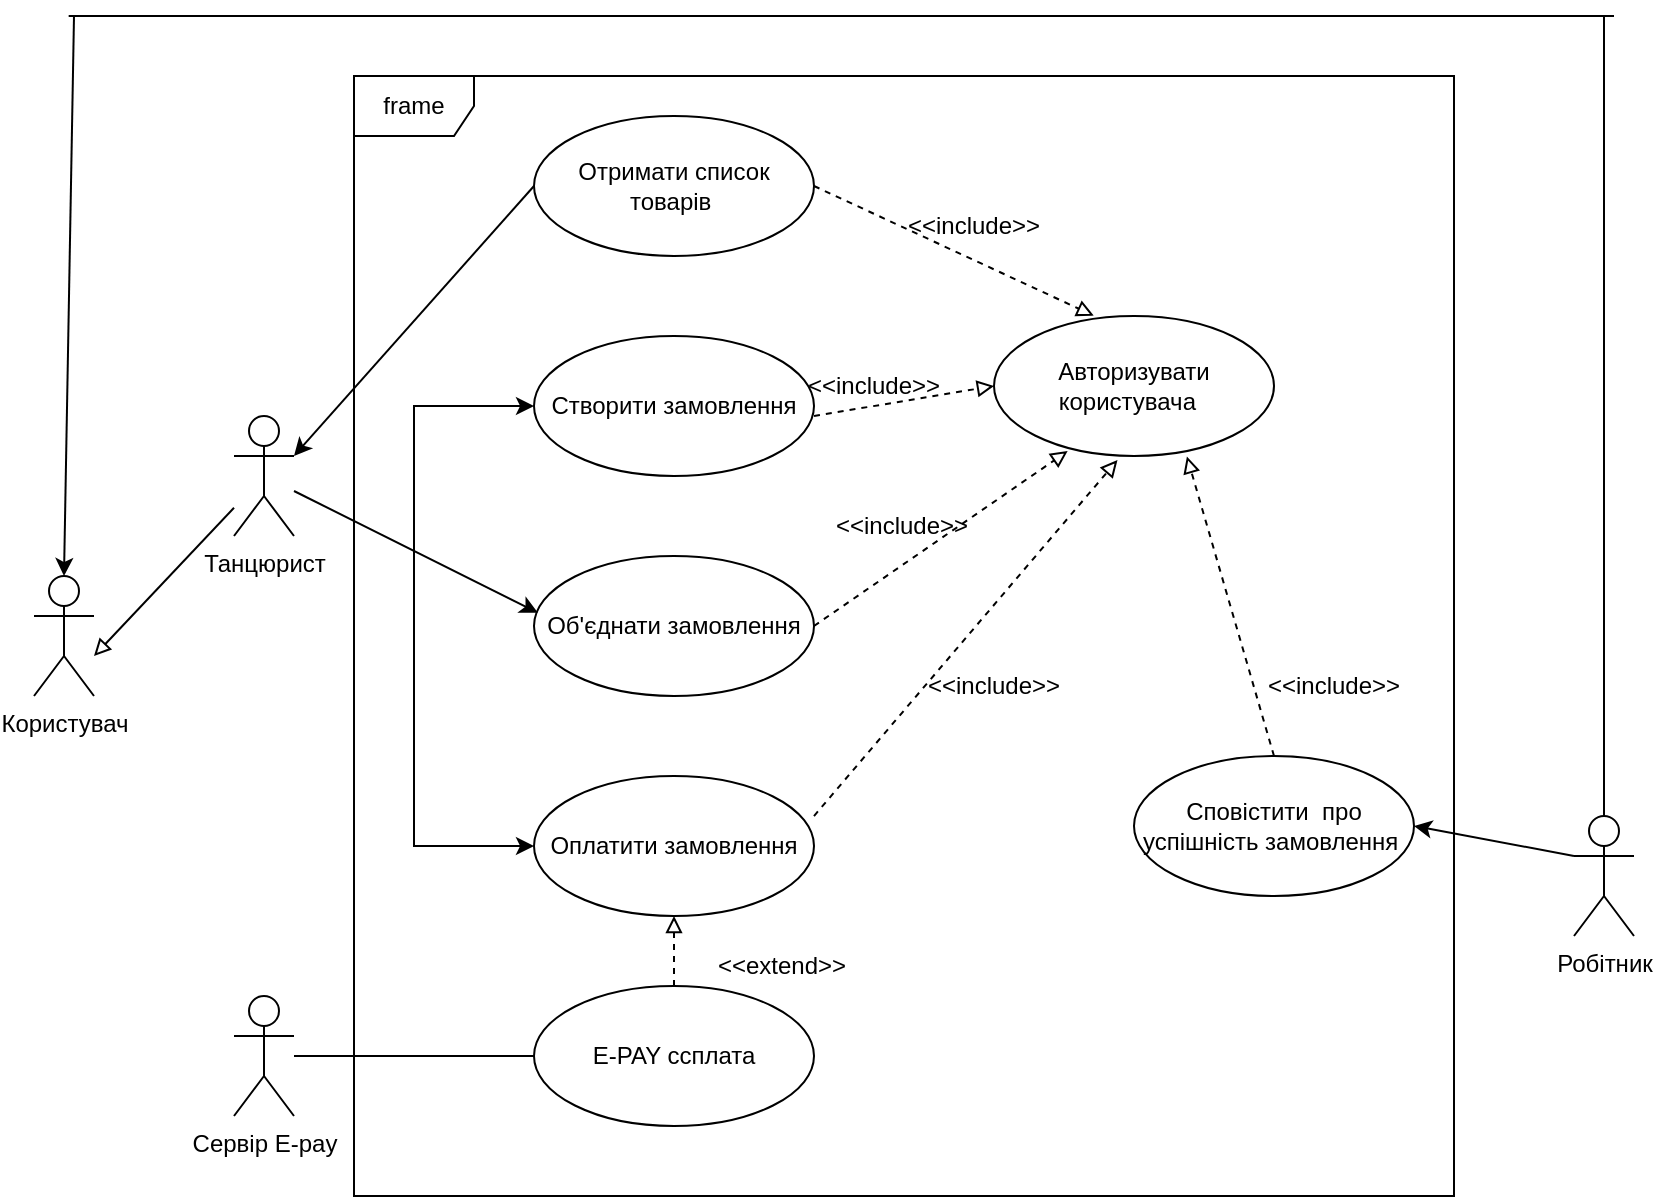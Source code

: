 <!--[if IE]><meta http-equiv="X-UA-Compatible" content="IE=5,IE=9" ><![endif]-->
<!DOCTYPE html>
<html>
<head>
<title>Копия UseCase</title>
<meta charset="utf-8"/>
</head>
<body><div class="mxgraph" style="max-width:100%;border:1px solid transparent;" data-mxgraph="{&quot;highlight&quot;:&quot;#0000ff&quot;,&quot;nav&quot;:true,&quot;resize&quot;:true,&quot;toolbar&quot;:&quot;zoom layers tags lightbox&quot;,&quot;edit&quot;:&quot;_blank&quot;,&quot;xml&quot;:&quot;&lt;mxfile host=\&quot;app.diagrams.net\&quot; modified=\&quot;2023-09-24T12:41:25.392Z\&quot; agent=\&quot;Mozilla/5.0 (Windows NT 10.0; Win64; x64) AppleWebKit/537.36 (KHTML, like Gecko) Chrome/116.0.0.0 Safari/537.36\&quot; etag=\&quot;X2xc1EU74aAH3UCJ1aea\&quot; version=\&quot;21.8.2\&quot; type=\&quot;google\&quot;&gt;\n  &lt;diagram id=\&quot;C5RBs43oDa-KdzZeNtuy\&quot; name=\&quot;Page-1\&quot;&gt;\n    &lt;mxGraphModel dx=\&quot;2048\&quot; dy=\&quot;648\&quot; grid=\&quot;1\&quot; gridSize=\&quot;10\&quot; guides=\&quot;1\&quot; tooltips=\&quot;1\&quot; connect=\&quot;1\&quot; arrows=\&quot;1\&quot; fold=\&quot;1\&quot; page=\&quot;1\&quot; pageScale=\&quot;1\&quot; pageWidth=\&quot;827\&quot; pageHeight=\&quot;1169\&quot; math=\&quot;0\&quot; shadow=\&quot;0\&quot;&gt;\n      &lt;root&gt;\n        &lt;mxCell id=\&quot;WIyWlLk6GJQsqaUBKTNV-0\&quot; /&gt;\n        &lt;mxCell id=\&quot;WIyWlLk6GJQsqaUBKTNV-1\&quot; parent=\&quot;WIyWlLk6GJQsqaUBKTNV-0\&quot; /&gt;\n        &lt;mxCell id=\&quot;HAlKXmDzrB93N0-EfDcC-2\&quot; value=\&quot;frame\&quot; style=\&quot;shape=umlFrame;whiteSpace=wrap;html=1;\&quot; parent=\&quot;WIyWlLk6GJQsqaUBKTNV-1\&quot; vertex=\&quot;1\&quot;&gt;\n          &lt;mxGeometry x=\&quot;170\&quot; y=\&quot;70\&quot; width=\&quot;550\&quot; height=\&quot;560\&quot; as=\&quot;geometry\&quot; /&gt;\n        &lt;/mxCell&gt;\n        &lt;mxCell id=\&quot;CDgEzL4hjjFftfpdbn9--22\&quot; style=\&quot;edgeStyle=orthogonalEdgeStyle;rounded=0;orthogonalLoop=1;jettySize=auto;html=1;exitX=0.5;exitY=0;exitDx=0;exitDy=0;exitPerimeter=0;endArrow=none;endFill=0;\&quot; edge=\&quot;1\&quot; parent=\&quot;WIyWlLk6GJQsqaUBKTNV-1\&quot; source=\&quot;HAlKXmDzrB93N0-EfDcC-0\&quot;&gt;\n          &lt;mxGeometry relative=\&quot;1\&quot; as=\&quot;geometry\&quot;&gt;\n            &lt;mxPoint x=\&quot;795\&quot; y=\&quot;40\&quot; as=\&quot;targetPoint\&quot; /&gt;\n          &lt;/mxGeometry&gt;\n        &lt;/mxCell&gt;\n        &lt;mxCell id=\&quot;HAlKXmDzrB93N0-EfDcC-0\&quot; value=\&quot;Робітник\&quot; style=\&quot;shape=umlActor;verticalLabelPosition=bottom;verticalAlign=top;html=1;\&quot; parent=\&quot;WIyWlLk6GJQsqaUBKTNV-1\&quot; vertex=\&quot;1\&quot;&gt;\n          &lt;mxGeometry x=\&quot;780\&quot; y=\&quot;440\&quot; width=\&quot;30\&quot; height=\&quot;60\&quot; as=\&quot;geometry\&quot; /&gt;\n        &lt;/mxCell&gt;\n        &lt;mxCell id=\&quot;HAlKXmDzrB93N0-EfDcC-1\&quot; value=\&quot;&amp;lt;font style=&amp;quot;vertical-align: inherit;&amp;quot;&amp;gt;&amp;lt;font style=&amp;quot;vertical-align: inherit;&amp;quot;&amp;gt;Отримати список товарів&amp;amp;nbsp;&amp;lt;/font&amp;gt;&amp;lt;/font&amp;gt;\&quot; style=\&quot;ellipse;whiteSpace=wrap;html=1;\&quot; parent=\&quot;WIyWlLk6GJQsqaUBKTNV-1\&quot; vertex=\&quot;1\&quot;&gt;\n          &lt;mxGeometry x=\&quot;260\&quot; y=\&quot;90\&quot; width=\&quot;140\&quot; height=\&quot;70\&quot; as=\&quot;geometry\&quot; /&gt;\n        &lt;/mxCell&gt;\n        &lt;mxCell id=\&quot;HAlKXmDzrB93N0-EfDcC-3\&quot; value=\&quot;Створити замовлення\&quot; style=\&quot;ellipse;whiteSpace=wrap;html=1;\&quot; parent=\&quot;WIyWlLk6GJQsqaUBKTNV-1\&quot; vertex=\&quot;1\&quot;&gt;\n          &lt;mxGeometry x=\&quot;260\&quot; y=\&quot;200\&quot; width=\&quot;140\&quot; height=\&quot;70\&quot; as=\&quot;geometry\&quot; /&gt;\n        &lt;/mxCell&gt;\n        &lt;mxCell id=\&quot;HAlKXmDzrB93N0-EfDcC-4\&quot; value=\&quot;Танцюрист\&quot; style=\&quot;shape=umlActor;verticalLabelPosition=bottom;verticalAlign=top;html=1;\&quot; parent=\&quot;WIyWlLk6GJQsqaUBKTNV-1\&quot; vertex=\&quot;1\&quot;&gt;\n          &lt;mxGeometry x=\&quot;110\&quot; y=\&quot;240\&quot; width=\&quot;30\&quot; height=\&quot;60\&quot; as=\&quot;geometry\&quot; /&gt;\n        &lt;/mxCell&gt;\n        &lt;mxCell id=\&quot;HAlKXmDzrB93N0-EfDcC-6\&quot; value=\&quot;Користувач\&quot; style=\&quot;shape=umlActor;verticalLabelPosition=bottom;verticalAlign=top;html=1;\&quot; parent=\&quot;WIyWlLk6GJQsqaUBKTNV-1\&quot; vertex=\&quot;1\&quot;&gt;\n          &lt;mxGeometry x=\&quot;10\&quot; y=\&quot;320\&quot; width=\&quot;30\&quot; height=\&quot;60\&quot; as=\&quot;geometry\&quot; /&gt;\n        &lt;/mxCell&gt;\n        &lt;mxCell id=\&quot;HAlKXmDzrB93N0-EfDcC-8\&quot; value=\&quot;Об&amp;#39;єднати замовлення\&quot; style=\&quot;ellipse;whiteSpace=wrap;html=1;\&quot; parent=\&quot;WIyWlLk6GJQsqaUBKTNV-1\&quot; vertex=\&quot;1\&quot;&gt;\n          &lt;mxGeometry x=\&quot;260\&quot; y=\&quot;310\&quot; width=\&quot;140\&quot; height=\&quot;70\&quot; as=\&quot;geometry\&quot; /&gt;\n        &lt;/mxCell&gt;\n        &lt;mxCell id=\&quot;CDgEzL4hjjFftfpdbn9--1\&quot; value=\&quot;\&quot; style=\&quot;endArrow=classic;html=1;rounded=0;exitX=0;exitY=0.5;exitDx=0;exitDy=0;entryX=1;entryY=0.333;entryDx=0;entryDy=0;entryPerimeter=0;\&quot; edge=\&quot;1\&quot; parent=\&quot;WIyWlLk6GJQsqaUBKTNV-1\&quot; source=\&quot;HAlKXmDzrB93N0-EfDcC-1\&quot; target=\&quot;HAlKXmDzrB93N0-EfDcC-4\&quot;&gt;\n          &lt;mxGeometry width=\&quot;50\&quot; height=\&quot;50\&quot; relative=\&quot;1\&quot; as=\&quot;geometry\&quot;&gt;\n            &lt;mxPoint x=\&quot;280\&quot; y=\&quot;240\&quot; as=\&quot;sourcePoint\&quot; /&gt;\n            &lt;mxPoint x=\&quot;330\&quot; y=\&quot;190\&quot; as=\&quot;targetPoint\&quot; /&gt;\n          &lt;/mxGeometry&gt;\n        &lt;/mxCell&gt;\n        &lt;mxCell id=\&quot;CDgEzL4hjjFftfpdbn9--2\&quot; value=\&quot;&amp;lt;font style=&amp;quot;vertical-align: inherit;&amp;quot;&amp;gt;&amp;lt;font style=&amp;quot;vertical-align: inherit;&amp;quot;&amp;gt;Авторизувати користувача&amp;amp;nbsp;&amp;amp;nbsp;&amp;lt;/font&amp;gt;&amp;lt;/font&amp;gt;\&quot; style=\&quot;ellipse;whiteSpace=wrap;html=1;\&quot; vertex=\&quot;1\&quot; parent=\&quot;WIyWlLk6GJQsqaUBKTNV-1\&quot;&gt;\n          &lt;mxGeometry x=\&quot;490\&quot; y=\&quot;190\&quot; width=\&quot;140\&quot; height=\&quot;70\&quot; as=\&quot;geometry\&quot; /&gt;\n        &lt;/mxCell&gt;\n        &lt;mxCell id=\&quot;CDgEzL4hjjFftfpdbn9--3\&quot; value=\&quot;\&quot; style=\&quot;endArrow=block;dashed=1;html=1;rounded=0;exitX=1;exitY=0.5;exitDx=0;exitDy=0;entryX=0.356;entryY=-0.003;entryDx=0;entryDy=0;entryPerimeter=0;startArrow=none;startFill=0;endFill=0;\&quot; edge=\&quot;1\&quot; parent=\&quot;WIyWlLk6GJQsqaUBKTNV-1\&quot; source=\&quot;HAlKXmDzrB93N0-EfDcC-1\&quot; target=\&quot;CDgEzL4hjjFftfpdbn9--2\&quot;&gt;\n          &lt;mxGeometry width=\&quot;50\&quot; height=\&quot;50\&quot; relative=\&quot;1\&quot; as=\&quot;geometry\&quot;&gt;\n            &lt;mxPoint x=\&quot;410\&quot; y=\&quot;240\&quot; as=\&quot;sourcePoint\&quot; /&gt;\n            &lt;mxPoint x=\&quot;460\&quot; y=\&quot;190\&quot; as=\&quot;targetPoint\&quot; /&gt;\n          &lt;/mxGeometry&gt;\n        &lt;/mxCell&gt;\n        &lt;mxCell id=\&quot;CDgEzL4hjjFftfpdbn9--4\&quot; value=\&quot;Оплатити замовлення\&quot; style=\&quot;ellipse;whiteSpace=wrap;html=1;\&quot; vertex=\&quot;1\&quot; parent=\&quot;WIyWlLk6GJQsqaUBKTNV-1\&quot;&gt;\n          &lt;mxGeometry x=\&quot;260\&quot; y=\&quot;420\&quot; width=\&quot;140\&quot; height=\&quot;70\&quot; as=\&quot;geometry\&quot; /&gt;\n        &lt;/mxCell&gt;\n        &lt;mxCell id=\&quot;CDgEzL4hjjFftfpdbn9--5\&quot; value=\&quot;\&quot; style=\&quot;endArrow=classic;html=1;rounded=0;exitX=0;exitY=0.5;exitDx=0;exitDy=0;entryX=0;entryY=0.5;entryDx=0;entryDy=0;startArrow=classic;startFill=1;\&quot; edge=\&quot;1\&quot; parent=\&quot;WIyWlLk6GJQsqaUBKTNV-1\&quot; source=\&quot;CDgEzL4hjjFftfpdbn9--4\&quot; target=\&quot;HAlKXmDzrB93N0-EfDcC-3\&quot;&gt;\n          &lt;mxGeometry width=\&quot;50\&quot; height=\&quot;50\&quot; relative=\&quot;1\&quot; as=\&quot;geometry\&quot;&gt;\n            &lt;mxPoint x=\&quot;260\&quot; y=\&quot;350\&quot; as=\&quot;sourcePoint\&quot; /&gt;\n            &lt;mxPoint x=\&quot;310\&quot; y=\&quot;300\&quot; as=\&quot;targetPoint\&quot; /&gt;\n            &lt;Array as=\&quot;points\&quot;&gt;\n              &lt;mxPoint x=\&quot;200\&quot; y=\&quot;455\&quot; /&gt;\n              &lt;mxPoint x=\&quot;200\&quot; y=\&quot;235\&quot; /&gt;\n            &lt;/Array&gt;\n          &lt;/mxGeometry&gt;\n        &lt;/mxCell&gt;\n        &lt;mxCell id=\&quot;CDgEzL4hjjFftfpdbn9--7\&quot; value=\&quot;\&quot; style=\&quot;endArrow=classic;html=1;rounded=0;entryX=0.014;entryY=0.406;entryDx=0;entryDy=0;entryPerimeter=0;\&quot; edge=\&quot;1\&quot; parent=\&quot;WIyWlLk6GJQsqaUBKTNV-1\&quot; source=\&quot;HAlKXmDzrB93N0-EfDcC-4\&quot; target=\&quot;HAlKXmDzrB93N0-EfDcC-8\&quot;&gt;\n          &lt;mxGeometry width=\&quot;50\&quot; height=\&quot;50\&quot; relative=\&quot;1\&quot; as=\&quot;geometry\&quot;&gt;\n            &lt;mxPoint x=\&quot;260\&quot; y=\&quot;350\&quot; as=\&quot;sourcePoint\&quot; /&gt;\n            &lt;mxPoint x=\&quot;310\&quot; y=\&quot;300\&quot; as=\&quot;targetPoint\&quot; /&gt;\n          &lt;/mxGeometry&gt;\n        &lt;/mxCell&gt;\n        &lt;mxCell id=\&quot;CDgEzL4hjjFftfpdbn9--8\&quot; value=\&quot;\&quot; style=\&quot;endArrow=block;dashed=1;html=1;rounded=0;entryX=0.263;entryY=0.965;entryDx=0;entryDy=0;entryPerimeter=0;exitX=1;exitY=0.5;exitDx=0;exitDy=0;startArrow=none;startFill=0;endFill=0;\&quot; edge=\&quot;1\&quot; parent=\&quot;WIyWlLk6GJQsqaUBKTNV-1\&quot; source=\&quot;HAlKXmDzrB93N0-EfDcC-8\&quot; target=\&quot;CDgEzL4hjjFftfpdbn9--2\&quot;&gt;\n          &lt;mxGeometry width=\&quot;50\&quot; height=\&quot;50\&quot; relative=\&quot;1\&quot; as=\&quot;geometry\&quot;&gt;\n            &lt;mxPoint x=\&quot;400\&quot; y=\&quot;350\&quot; as=\&quot;sourcePoint\&quot; /&gt;\n            &lt;mxPoint x=\&quot;450\&quot; y=\&quot;300\&quot; as=\&quot;targetPoint\&quot; /&gt;\n          &lt;/mxGeometry&gt;\n        &lt;/mxCell&gt;\n        &lt;mxCell id=\&quot;CDgEzL4hjjFftfpdbn9--9\&quot; value=\&quot;\&quot; style=\&quot;endArrow=block;dashed=1;html=1;rounded=0;entryX=0;entryY=0.5;entryDx=0;entryDy=0;endFill=0;\&quot; edge=\&quot;1\&quot; parent=\&quot;WIyWlLk6GJQsqaUBKTNV-1\&quot; target=\&quot;CDgEzL4hjjFftfpdbn9--2\&quot;&gt;\n          &lt;mxGeometry width=\&quot;50\&quot; height=\&quot;50\&quot; relative=\&quot;1\&quot; as=\&quot;geometry\&quot;&gt;\n            &lt;mxPoint x=\&quot;400\&quot; y=\&quot;240\&quot; as=\&quot;sourcePoint\&quot; /&gt;\n            &lt;mxPoint x=\&quot;450\&quot; y=\&quot;300\&quot; as=\&quot;targetPoint\&quot; /&gt;\n          &lt;/mxGeometry&gt;\n        &lt;/mxCell&gt;\n        &lt;mxCell id=\&quot;CDgEzL4hjjFftfpdbn9--10\&quot; value=\&quot;\&quot; style=\&quot;endArrow=block;dashed=1;html=1;rounded=0;exitX=1;exitY=0.286;exitDx=0;exitDy=0;exitPerimeter=0;entryX=0.441;entryY=1.029;entryDx=0;entryDy=0;entryPerimeter=0;endFill=0;\&quot; edge=\&quot;1\&quot; parent=\&quot;WIyWlLk6GJQsqaUBKTNV-1\&quot; source=\&quot;CDgEzL4hjjFftfpdbn9--4\&quot; target=\&quot;CDgEzL4hjjFftfpdbn9--2\&quot;&gt;\n          &lt;mxGeometry width=\&quot;50\&quot; height=\&quot;50\&quot; relative=\&quot;1\&quot; as=\&quot;geometry\&quot;&gt;\n            &lt;mxPoint x=\&quot;400\&quot; y=\&quot;350\&quot; as=\&quot;sourcePoint\&quot; /&gt;\n            &lt;mxPoint x=\&quot;450\&quot; y=\&quot;300\&quot; as=\&quot;targetPoint\&quot; /&gt;\n          &lt;/mxGeometry&gt;\n        &lt;/mxCell&gt;\n        &lt;mxCell id=\&quot;CDgEzL4hjjFftfpdbn9--11\&quot; value=\&quot;&amp;amp;lt;&amp;amp;lt;include&amp;amp;gt;&amp;amp;gt;\&quot; style=\&quot;text;html=1;strokeColor=none;fillColor=none;align=center;verticalAlign=middle;whiteSpace=wrap;rounded=0;\&quot; vertex=\&quot;1\&quot; parent=\&quot;WIyWlLk6GJQsqaUBKTNV-1\&quot;&gt;\n          &lt;mxGeometry x=\&quot;450\&quot; y=\&quot;130\&quot; width=\&quot;60\&quot; height=\&quot;30\&quot; as=\&quot;geometry\&quot; /&gt;\n        &lt;/mxCell&gt;\n        &lt;mxCell id=\&quot;CDgEzL4hjjFftfpdbn9--12\&quot; value=\&quot;&amp;amp;lt;&amp;amp;lt;include&amp;amp;gt;&amp;amp;gt;\&quot; style=\&quot;text;html=1;strokeColor=none;fillColor=none;align=center;verticalAlign=middle;whiteSpace=wrap;rounded=0;\&quot; vertex=\&quot;1\&quot; parent=\&quot;WIyWlLk6GJQsqaUBKTNV-1\&quot;&gt;\n          &lt;mxGeometry x=\&quot;400\&quot; y=\&quot;210\&quot; width=\&quot;60\&quot; height=\&quot;30\&quot; as=\&quot;geometry\&quot; /&gt;\n        &lt;/mxCell&gt;\n        &lt;mxCell id=\&quot;CDgEzL4hjjFftfpdbn9--13\&quot; value=\&quot;&amp;amp;lt;&amp;amp;lt;include&amp;amp;gt;&amp;amp;gt;\&quot; style=\&quot;text;html=1;strokeColor=none;fillColor=none;align=center;verticalAlign=middle;whiteSpace=wrap;rounded=0;\&quot; vertex=\&quot;1\&quot; parent=\&quot;WIyWlLk6GJQsqaUBKTNV-1\&quot;&gt;\n          &lt;mxGeometry x=\&quot;414\&quot; y=\&quot;280\&quot; width=\&quot;60\&quot; height=\&quot;30\&quot; as=\&quot;geometry\&quot; /&gt;\n        &lt;/mxCell&gt;\n        &lt;mxCell id=\&quot;CDgEzL4hjjFftfpdbn9--14\&quot; value=\&quot;&amp;amp;lt;&amp;amp;lt;include&amp;amp;gt;&amp;amp;gt;\&quot; style=\&quot;text;html=1;strokeColor=none;fillColor=none;align=center;verticalAlign=middle;whiteSpace=wrap;rounded=0;\&quot; vertex=\&quot;1\&quot; parent=\&quot;WIyWlLk6GJQsqaUBKTNV-1\&quot;&gt;\n          &lt;mxGeometry x=\&quot;460\&quot; y=\&quot;360\&quot; width=\&quot;60\&quot; height=\&quot;30\&quot; as=\&quot;geometry\&quot; /&gt;\n        &lt;/mxCell&gt;\n        &lt;mxCell id=\&quot;CDgEzL4hjjFftfpdbn9--15\&quot; value=\&quot;Сповістити&amp;amp;nbsp; про успішність замовлення&amp;amp;nbsp;\&quot; style=\&quot;ellipse;whiteSpace=wrap;html=1;\&quot; vertex=\&quot;1\&quot; parent=\&quot;WIyWlLk6GJQsqaUBKTNV-1\&quot;&gt;\n          &lt;mxGeometry x=\&quot;560\&quot; y=\&quot;410\&quot; width=\&quot;140\&quot; height=\&quot;70\&quot; as=\&quot;geometry\&quot; /&gt;\n        &lt;/mxCell&gt;\n        &lt;mxCell id=\&quot;CDgEzL4hjjFftfpdbn9--16\&quot; value=\&quot;\&quot; style=\&quot;endArrow=block;dashed=1;html=1;rounded=0;exitX=0.5;exitY=0;exitDx=0;exitDy=0;entryX=0.689;entryY=1.003;entryDx=0;entryDy=0;entryPerimeter=0;endFill=0;\&quot; edge=\&quot;1\&quot; parent=\&quot;WIyWlLk6GJQsqaUBKTNV-1\&quot; source=\&quot;CDgEzL4hjjFftfpdbn9--15\&quot; target=\&quot;CDgEzL4hjjFftfpdbn9--2\&quot;&gt;\n          &lt;mxGeometry width=\&quot;50\&quot; height=\&quot;50\&quot; relative=\&quot;1\&quot; as=\&quot;geometry\&quot;&gt;\n            &lt;mxPoint x=\&quot;680\&quot; y=\&quot;370\&quot; as=\&quot;sourcePoint\&quot; /&gt;\n            &lt;mxPoint x=\&quot;730\&quot; y=\&quot;320\&quot; as=\&quot;targetPoint\&quot; /&gt;\n          &lt;/mxGeometry&gt;\n        &lt;/mxCell&gt;\n        &lt;mxCell id=\&quot;CDgEzL4hjjFftfpdbn9--17\&quot; value=\&quot;&amp;amp;lt;&amp;amp;lt;include&amp;amp;gt;&amp;amp;gt;\&quot; style=\&quot;text;html=1;strokeColor=none;fillColor=none;align=center;verticalAlign=middle;whiteSpace=wrap;rounded=0;\&quot; vertex=\&quot;1\&quot; parent=\&quot;WIyWlLk6GJQsqaUBKTNV-1\&quot;&gt;\n          &lt;mxGeometry x=\&quot;630\&quot; y=\&quot;360\&quot; width=\&quot;60\&quot; height=\&quot;30\&quot; as=\&quot;geometry\&quot; /&gt;\n        &lt;/mxCell&gt;\n        &lt;mxCell id=\&quot;CDgEzL4hjjFftfpdbn9--18\&quot; value=\&quot;\&quot; style=\&quot;endArrow=classic;html=1;rounded=0;exitX=0;exitY=0.333;exitDx=0;exitDy=0;exitPerimeter=0;entryX=1;entryY=0.5;entryDx=0;entryDy=0;\&quot; edge=\&quot;1\&quot; parent=\&quot;WIyWlLk6GJQsqaUBKTNV-1\&quot; source=\&quot;HAlKXmDzrB93N0-EfDcC-0\&quot; target=\&quot;CDgEzL4hjjFftfpdbn9--15\&quot;&gt;\n          &lt;mxGeometry width=\&quot;50\&quot; height=\&quot;50\&quot; relative=\&quot;1\&quot; as=\&quot;geometry\&quot;&gt;\n            &lt;mxPoint x=\&quot;690\&quot; y=\&quot;370\&quot; as=\&quot;sourcePoint\&quot; /&gt;\n            &lt;mxPoint x=\&quot;740\&quot; y=\&quot;320\&quot; as=\&quot;targetPoint\&quot; /&gt;\n          &lt;/mxGeometry&gt;\n        &lt;/mxCell&gt;\n        &lt;mxCell id=\&quot;CDgEzL4hjjFftfpdbn9--21\&quot; value=\&quot;\&quot; style=\&quot;endArrow=none;html=1;rounded=0;startArrow=block;startFill=0;\&quot; edge=\&quot;1\&quot; parent=\&quot;WIyWlLk6GJQsqaUBKTNV-1\&quot; target=\&quot;HAlKXmDzrB93N0-EfDcC-4\&quot;&gt;\n          &lt;mxGeometry width=\&quot;50\&quot; height=\&quot;50\&quot; relative=\&quot;1\&quot; as=\&quot;geometry\&quot;&gt;\n            &lt;mxPoint x=\&quot;40\&quot; y=\&quot;360\&quot; as=\&quot;sourcePoint\&quot; /&gt;\n            &lt;mxPoint x=\&quot;80\&quot; y=\&quot;320\&quot; as=\&quot;targetPoint\&quot; /&gt;\n          &lt;/mxGeometry&gt;\n        &lt;/mxCell&gt;\n        &lt;mxCell id=\&quot;CDgEzL4hjjFftfpdbn9--23\&quot; value=\&quot;\&quot; style=\&quot;endArrow=classic;html=1;rounded=0;entryX=0.5;entryY=0;entryDx=0;entryDy=0;entryPerimeter=0;\&quot; edge=\&quot;1\&quot; parent=\&quot;WIyWlLk6GJQsqaUBKTNV-1\&quot; target=\&quot;HAlKXmDzrB93N0-EfDcC-6\&quot;&gt;\n          &lt;mxGeometry width=\&quot;50\&quot; height=\&quot;50\&quot; relative=\&quot;1\&quot; as=\&quot;geometry\&quot;&gt;\n            &lt;mxPoint x=\&quot;30\&quot; y=\&quot;40\&quot; as=\&quot;sourcePoint\&quot; /&gt;\n            &lt;mxPoint x=\&quot;80\&quot; y=\&quot;120\&quot; as=\&quot;targetPoint\&quot; /&gt;\n          &lt;/mxGeometry&gt;\n        &lt;/mxCell&gt;\n        &lt;mxCell id=\&quot;CDgEzL4hjjFftfpdbn9--24\&quot; value=\&quot;\&quot; style=\&quot;endArrow=none;html=1;rounded=0;\&quot; edge=\&quot;1\&quot; parent=\&quot;WIyWlLk6GJQsqaUBKTNV-1\&quot;&gt;\n          &lt;mxGeometry width=\&quot;50\&quot; height=\&quot;50\&quot; relative=\&quot;1\&quot; as=\&quot;geometry\&quot;&gt;\n            &lt;mxPoint x=\&quot;27.333\&quot; y=\&quot;40\&quot; as=\&quot;sourcePoint\&quot; /&gt;\n            &lt;mxPoint x=\&quot;800\&quot; y=\&quot;40\&quot; as=\&quot;targetPoint\&quot; /&gt;\n          &lt;/mxGeometry&gt;\n        &lt;/mxCell&gt;\n        &lt;mxCell id=\&quot;CDgEzL4hjjFftfpdbn9--25\&quot; value=\&quot;Сервір Е-pay\&quot; style=\&quot;shape=umlActor;verticalLabelPosition=bottom;verticalAlign=top;html=1;\&quot; vertex=\&quot;1\&quot; parent=\&quot;WIyWlLk6GJQsqaUBKTNV-1\&quot;&gt;\n          &lt;mxGeometry x=\&quot;110\&quot; y=\&quot;530\&quot; width=\&quot;30\&quot; height=\&quot;60\&quot; as=\&quot;geometry\&quot; /&gt;\n        &lt;/mxCell&gt;\n        &lt;mxCell id=\&quot;CDgEzL4hjjFftfpdbn9--28\&quot; value=\&quot;E-PAY cсплата\&quot; style=\&quot;ellipse;whiteSpace=wrap;html=1;\&quot; vertex=\&quot;1\&quot; parent=\&quot;WIyWlLk6GJQsqaUBKTNV-1\&quot;&gt;\n          &lt;mxGeometry x=\&quot;260\&quot; y=\&quot;525\&quot; width=\&quot;140\&quot; height=\&quot;70\&quot; as=\&quot;geometry\&quot; /&gt;\n        &lt;/mxCell&gt;\n        &lt;mxCell id=\&quot;CDgEzL4hjjFftfpdbn9--29\&quot; value=\&quot;\&quot; style=\&quot;endArrow=none;html=1;rounded=0;entryX=0;entryY=0.5;entryDx=0;entryDy=0;\&quot; edge=\&quot;1\&quot; parent=\&quot;WIyWlLk6GJQsqaUBKTNV-1\&quot; source=\&quot;CDgEzL4hjjFftfpdbn9--25\&quot; target=\&quot;CDgEzL4hjjFftfpdbn9--28\&quot;&gt;\n          &lt;mxGeometry width=\&quot;50\&quot; height=\&quot;50\&quot; relative=\&quot;1\&quot; as=\&quot;geometry\&quot;&gt;\n            &lt;mxPoint x=\&quot;140\&quot; y=\&quot;570\&quot; as=\&quot;sourcePoint\&quot; /&gt;\n            &lt;mxPoint x=\&quot;280\&quot; y=\&quot;560\&quot; as=\&quot;targetPoint\&quot; /&gt;\n          &lt;/mxGeometry&gt;\n        &lt;/mxCell&gt;\n        &lt;mxCell id=\&quot;CDgEzL4hjjFftfpdbn9--30\&quot; value=\&quot;\&quot; style=\&quot;endArrow=block;dashed=1;html=1;rounded=0;exitX=0.5;exitY=0;exitDx=0;exitDy=0;entryX=0.5;entryY=1;entryDx=0;entryDy=0;startArrow=none;startFill=0;endFill=0;\&quot; edge=\&quot;1\&quot; parent=\&quot;WIyWlLk6GJQsqaUBKTNV-1\&quot; source=\&quot;CDgEzL4hjjFftfpdbn9--28\&quot; target=\&quot;CDgEzL4hjjFftfpdbn9--4\&quot;&gt;\n          &lt;mxGeometry width=\&quot;50\&quot; height=\&quot;50\&quot; relative=\&quot;1\&quot; as=\&quot;geometry\&quot;&gt;\n            &lt;mxPoint x=\&quot;230\&quot; y=\&quot;500\&quot; as=\&quot;sourcePoint\&quot; /&gt;\n            &lt;mxPoint x=\&quot;280\&quot; y=\&quot;450\&quot; as=\&quot;targetPoint\&quot; /&gt;\n          &lt;/mxGeometry&gt;\n        &lt;/mxCell&gt;\n        &lt;mxCell id=\&quot;CDgEzL4hjjFftfpdbn9--31\&quot; value=\&quot;&amp;amp;lt;&amp;amp;lt;extend&amp;amp;gt;&amp;amp;gt;\&quot; style=\&quot;text;html=1;strokeColor=none;fillColor=none;align=center;verticalAlign=middle;whiteSpace=wrap;rounded=0;\&quot; vertex=\&quot;1\&quot; parent=\&quot;WIyWlLk6GJQsqaUBKTNV-1\&quot;&gt;\n          &lt;mxGeometry x=\&quot;354\&quot; y=\&quot;500\&quot; width=\&quot;60\&quot; height=\&quot;30\&quot; as=\&quot;geometry\&quot; /&gt;\n        &lt;/mxCell&gt;\n      &lt;/root&gt;\n    &lt;/mxGraphModel&gt;\n  &lt;/diagram&gt;\n&lt;/mxfile&gt;\n&quot;}"></div>
<script type="text/javascript" src="https://viewer.diagrams.net/js/viewer-static.min.js"></script>
</body>
</html>